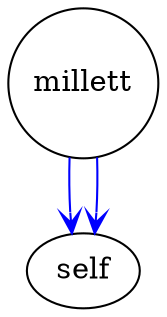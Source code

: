 digraph outcome_millett_self { 
 K=0.6 
 "millett" -> { "self" } [color="blue", arrowhead="vee", penwidth=1, href="#431"]; 
 "millett" -> { "self" } [color="blue", arrowhead="vee", penwidth=1, href="#432"]; 
 "millett" [shape="circle", fixedsize="true", height=1, width=1, style="filled", fillcolor="white", href="#millett"]; 
 "millett" [shape="circle", fixedsize="true", height=1, width=1, style="filled", fillcolor="white", href="#millett"]; 

}